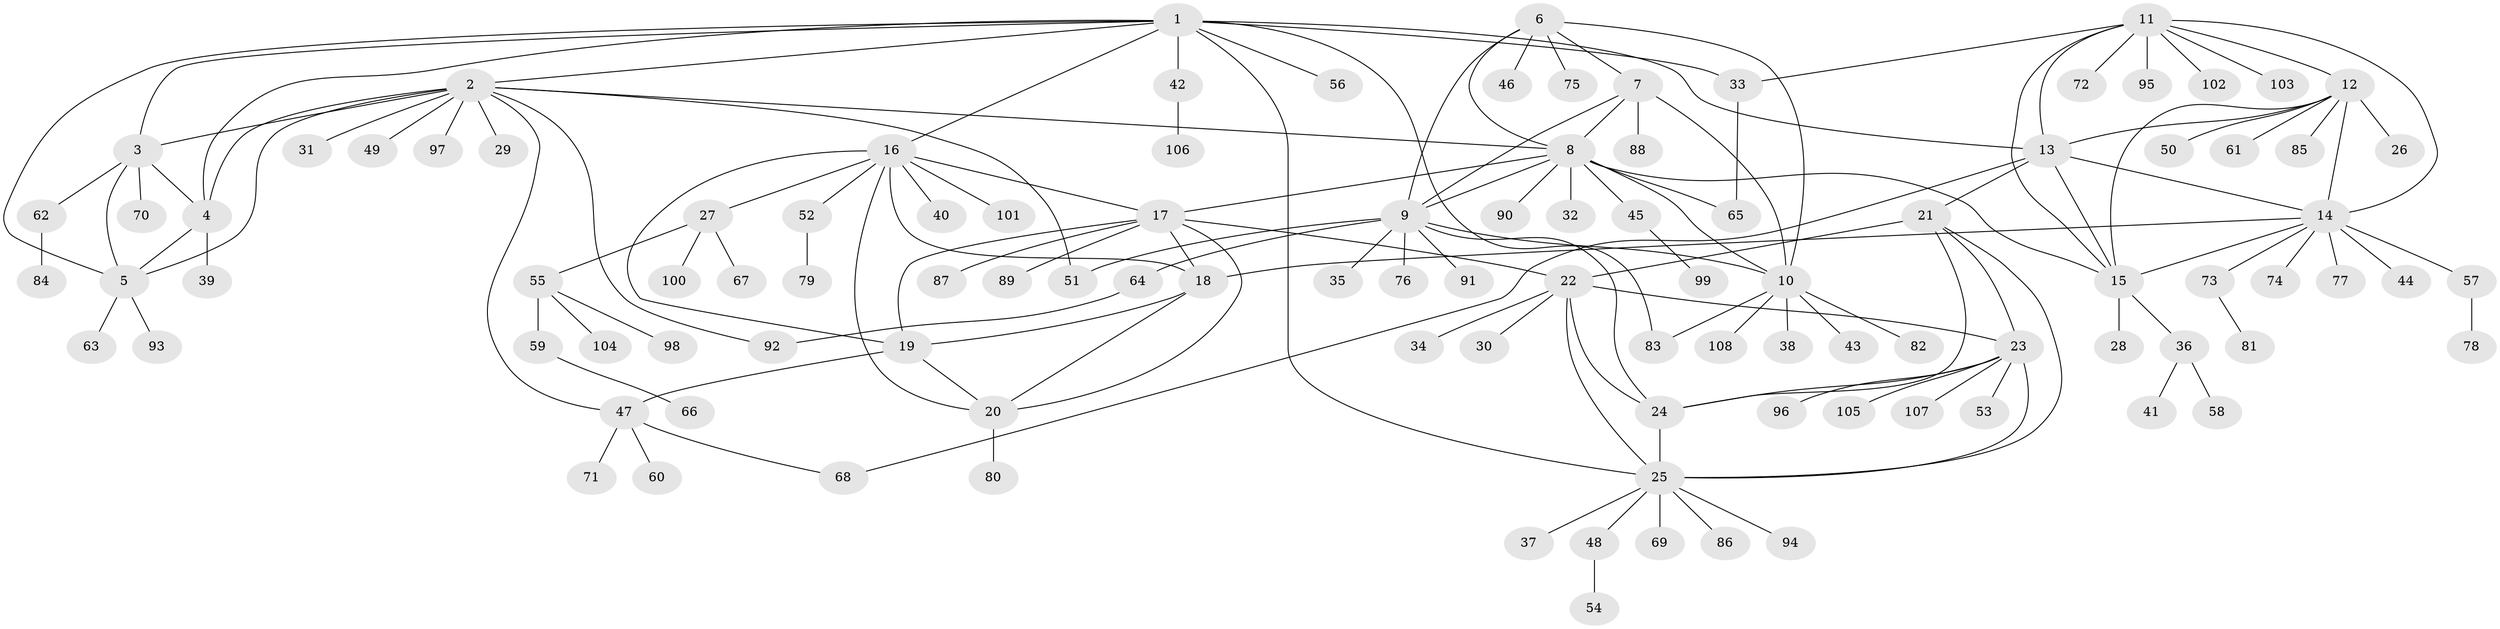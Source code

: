// Generated by graph-tools (version 1.1) at 2025/11/02/27/25 16:11:32]
// undirected, 108 vertices, 150 edges
graph export_dot {
graph [start="1"]
  node [color=gray90,style=filled];
  1;
  2;
  3;
  4;
  5;
  6;
  7;
  8;
  9;
  10;
  11;
  12;
  13;
  14;
  15;
  16;
  17;
  18;
  19;
  20;
  21;
  22;
  23;
  24;
  25;
  26;
  27;
  28;
  29;
  30;
  31;
  32;
  33;
  34;
  35;
  36;
  37;
  38;
  39;
  40;
  41;
  42;
  43;
  44;
  45;
  46;
  47;
  48;
  49;
  50;
  51;
  52;
  53;
  54;
  55;
  56;
  57;
  58;
  59;
  60;
  61;
  62;
  63;
  64;
  65;
  66;
  67;
  68;
  69;
  70;
  71;
  72;
  73;
  74;
  75;
  76;
  77;
  78;
  79;
  80;
  81;
  82;
  83;
  84;
  85;
  86;
  87;
  88;
  89;
  90;
  91;
  92;
  93;
  94;
  95;
  96;
  97;
  98;
  99;
  100;
  101;
  102;
  103;
  104;
  105;
  106;
  107;
  108;
  1 -- 2;
  1 -- 3;
  1 -- 4;
  1 -- 5;
  1 -- 13;
  1 -- 16;
  1 -- 25;
  1 -- 33;
  1 -- 42;
  1 -- 56;
  1 -- 83;
  2 -- 3;
  2 -- 4;
  2 -- 5;
  2 -- 8;
  2 -- 29;
  2 -- 31;
  2 -- 47;
  2 -- 49;
  2 -- 51;
  2 -- 92;
  2 -- 97;
  3 -- 4;
  3 -- 5;
  3 -- 62;
  3 -- 70;
  4 -- 5;
  4 -- 39;
  5 -- 63;
  5 -- 93;
  6 -- 7;
  6 -- 8;
  6 -- 9;
  6 -- 10;
  6 -- 46;
  6 -- 75;
  7 -- 8;
  7 -- 9;
  7 -- 10;
  7 -- 88;
  8 -- 9;
  8 -- 10;
  8 -- 15;
  8 -- 17;
  8 -- 32;
  8 -- 45;
  8 -- 65;
  8 -- 90;
  9 -- 10;
  9 -- 24;
  9 -- 35;
  9 -- 51;
  9 -- 64;
  9 -- 76;
  9 -- 91;
  10 -- 38;
  10 -- 43;
  10 -- 82;
  10 -- 83;
  10 -- 108;
  11 -- 12;
  11 -- 13;
  11 -- 14;
  11 -- 15;
  11 -- 33;
  11 -- 72;
  11 -- 95;
  11 -- 102;
  11 -- 103;
  12 -- 13;
  12 -- 14;
  12 -- 15;
  12 -- 26;
  12 -- 50;
  12 -- 61;
  12 -- 85;
  13 -- 14;
  13 -- 15;
  13 -- 21;
  13 -- 68;
  14 -- 15;
  14 -- 18;
  14 -- 44;
  14 -- 57;
  14 -- 73;
  14 -- 74;
  14 -- 77;
  15 -- 28;
  15 -- 36;
  16 -- 17;
  16 -- 18;
  16 -- 19;
  16 -- 20;
  16 -- 27;
  16 -- 40;
  16 -- 52;
  16 -- 101;
  17 -- 18;
  17 -- 19;
  17 -- 20;
  17 -- 22;
  17 -- 87;
  17 -- 89;
  18 -- 19;
  18 -- 20;
  19 -- 20;
  19 -- 47;
  20 -- 80;
  21 -- 22;
  21 -- 23;
  21 -- 24;
  21 -- 25;
  22 -- 23;
  22 -- 24;
  22 -- 25;
  22 -- 30;
  22 -- 34;
  23 -- 24;
  23 -- 25;
  23 -- 53;
  23 -- 96;
  23 -- 105;
  23 -- 107;
  24 -- 25;
  25 -- 37;
  25 -- 48;
  25 -- 69;
  25 -- 86;
  25 -- 94;
  27 -- 55;
  27 -- 67;
  27 -- 100;
  33 -- 65;
  36 -- 41;
  36 -- 58;
  42 -- 106;
  45 -- 99;
  47 -- 60;
  47 -- 68;
  47 -- 71;
  48 -- 54;
  52 -- 79;
  55 -- 59;
  55 -- 98;
  55 -- 104;
  57 -- 78;
  59 -- 66;
  62 -- 84;
  64 -- 92;
  73 -- 81;
}
